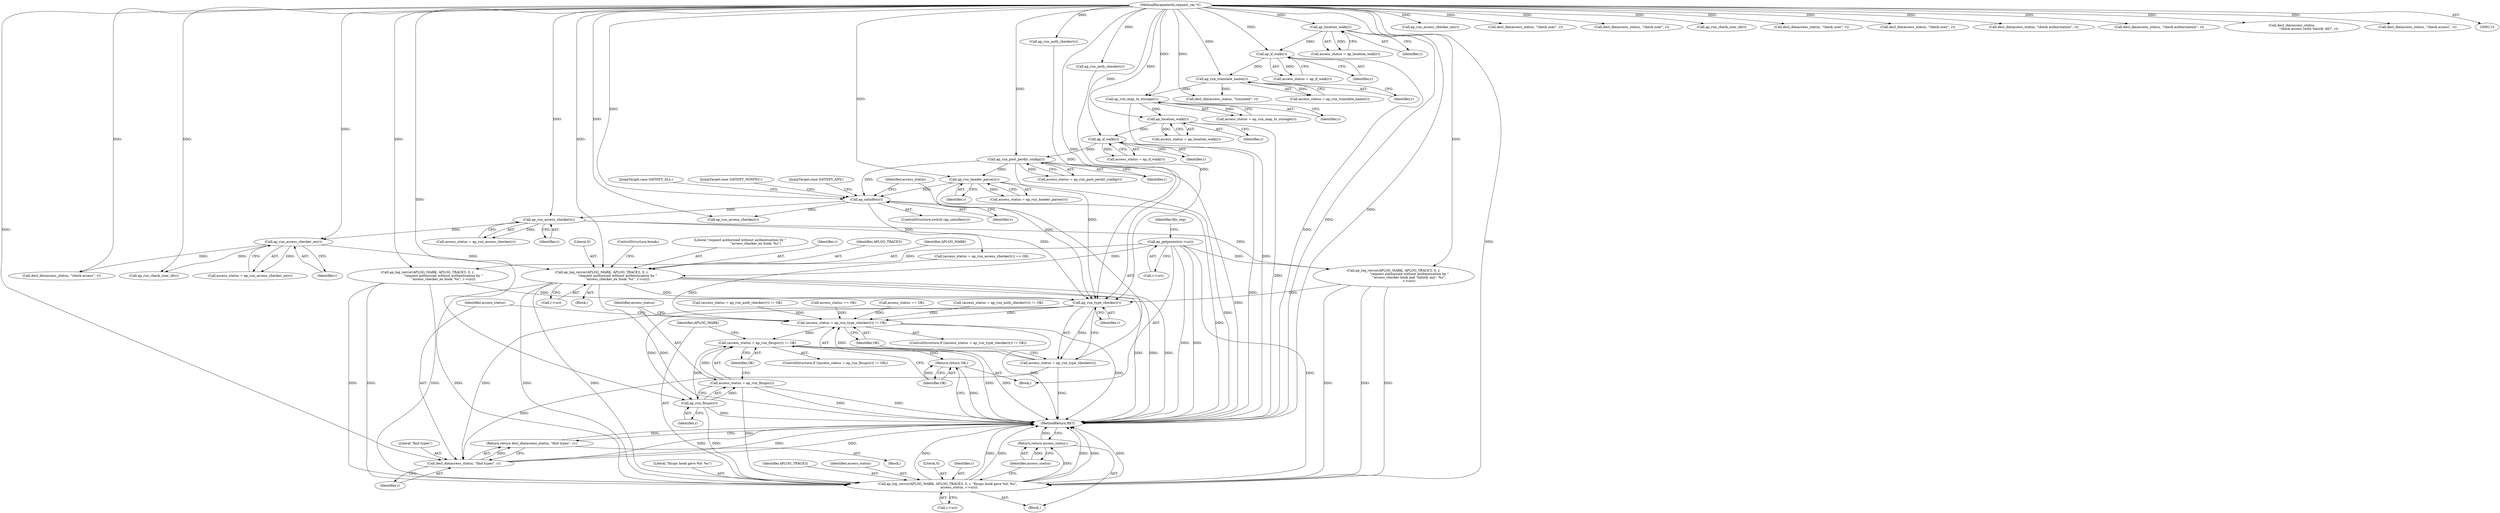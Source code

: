 digraph "1_httpd_cd2b7a26c776b0754fb98426a67804fd48118708@del" {
"1000518" [label="(Call,ap_log_rerror(APLOG_MARK, APLOG_TRACE3, 0, r,\n                              \"request authorized without authentication by \"\n                              \"access_checker_ex hook: %s\", r->uri))"];
"1000511" [label="(Call,ap_run_access_checker_ex(r))"];
"1000495" [label="(Call,ap_run_access_checker(r))"];
"1000399" [label="(Call,ap_satisfies(r))"];
"1000309" [label="(Call,ap_run_post_perdir_config(r))"];
"1000276" [label="(Call,ap_if_walk(r))"];
"1000268" [label="(Call,ap_location_walk(r))"];
"1000260" [label="(Call,ap_run_map_to_storage(r))"];
"1000240" [label="(Call,ap_run_translate_name(r))"];
"1000207" [label="(Call,ap_if_walk(r))"];
"1000199" [label="(Call,ap_location_walk(r))"];
"1000114" [label="(MethodParameterIn,request_rec *r)"];
"1000324" [label="(Call,ap_run_header_parser(r))"];
"1000188" [label="(Call,ap_getparents(r->uri))"];
"1000586" [label="(Call,ap_run_type_checker(r))"];
"1000583" [label="(Call,(access_status = ap_run_type_checker(r)) != OK)"];
"1000596" [label="(Call,(access_status = ap_run_fixups(r)) != OK)"];
"1000615" [label="(Return,return OK;)"];
"1000584" [label="(Call,access_status = ap_run_type_checker(r))"];
"1000591" [label="(Call,decl_die(access_status, \"find types\", r))"];
"1000590" [label="(Return,return decl_die(access_status, \"find types\", r);)"];
"1000599" [label="(Call,ap_run_fixups(r))"];
"1000597" [label="(Call,access_status = ap_run_fixups(r))"];
"1000603" [label="(Call,ap_log_rerror(APLOG_MARK, APLOG_TRACE3, 0, r, \"fixups hook gave %d: %s\",\n                      access_status, r->uri))"];
"1000613" [label="(Return,return access_status;)"];
"1000534" [label="(Call,decl_die(access_status, \"check access\", r))"];
"1000597" [label="(Call,access_status = ap_run_fixups(r))"];
"1000276" [label="(Call,ap_if_walk(r))"];
"1000307" [label="(Call,access_status = ap_run_post_perdir_config(r))"];
"1000419" [label="(Call,ap_run_access_checker_ex(r))"];
"1000477" [label="(Call,(access_status = ap_run_auth_checker(r)) != OK)"];
"1000205" [label="(Call,access_status = ap_if_walk(r))"];
"1000564" [label="(Call,decl_die(access_status, \"check user\", r))"];
"1000572" [label="(Call,ap_run_auth_checker(r))"];
"1000592" [label="(Identifier,access_status)"];
"1000601" [label="(Identifier,OK)"];
"1000260" [label="(Call,ap_run_map_to_storage(r))"];
"1000524" [label="(Call,r->uri)"];
"1000240" [label="(Call,ap_run_translate_name(r))"];
"1000188" [label="(Call,ap_getparents(r->uri))"];
"1000613" [label="(Return,return access_status;)"];
"1000608" [label="(Literal,\"fixups hook gave %d: %s\")"];
"1000496" [label="(Identifier,r)"];
"1000569" [label="(Call,(access_status = ap_run_auth_checker(r)) != OK)"];
"1000244" [label="(Call,decl_die(access_status, \"translate\", r))"];
"1000595" [label="(ControlStructure,if ((access_status = ap_run_fixups(r)) != OK))"];
"1000399" [label="(Call,ap_satisfies(r))"];
"1000588" [label="(Identifier,OK)"];
"1000549" [label="(Call,decl_die(access_status, \"check user\", r))"];
"1000614" [label="(Identifier,access_status)"];
"1000490" [label="(JumpTarget,case SATISFY_ANY:)"];
"1000599" [label="(Call,ap_run_fixups(r))"];
"1000514" [label="(Call,access_status == OK)"];
"1000544" [label="(Call,ap_run_check_user_id(r))"];
"1000603" [label="(Call,ap_log_rerror(APLOG_MARK, APLOG_TRACE3, 0, r, \"fixups hook gave %d: %s\",\n                      access_status, r->uri))"];
"1000208" [label="(Identifier,r)"];
"1000402" [label="(JumpTarget,case SATISFY_ALL:)"];
"1000266" [label="(Call,access_status = ap_location_walk(r))"];
"1000452" [label="(Call,ap_run_check_user_id(r))"];
"1000426" [label="(Call,ap_log_rerror(APLOG_MARK, APLOG_TRACE3, 0, r,\n                              \"request authorized without authentication by \"\n                              \"access_checker_ex hook: %s\", r->uri))"];
"1000581" [label="(ControlStructure,break;)"];
"1000408" [label="(Call,ap_run_access_checker(r))"];
"1000480" [label="(Call,ap_run_auth_checker(r))"];
"1000457" [label="(Call,decl_die(access_status, \"check user\", r))"];
"1000495" [label="(Call,ap_run_access_checker(r))"];
"1000403" [label="(JumpTarget,case SATISFY_NOSPEC:)"];
"1000598" [label="(Identifier,access_status)"];
"1000616" [label="(Identifier,OK)"];
"1000261" [label="(Identifier,r)"];
"1000472" [label="(Call,decl_die(access_status, \"check user\", r))"];
"1000615" [label="(Return,return OK;)"];
"1000485" [label="(Call,decl_die(access_status, \"check authorization\", r))"];
"1000269" [label="(Identifier,r)"];
"1000194" [label="(Identifier,file_req)"];
"1000583" [label="(Call,(access_status = ap_run_type_checker(r)) != OK)"];
"1000493" [label="(Call,access_status = ap_run_access_checker(r))"];
"1000241" [label="(Identifier,r)"];
"1000197" [label="(Call,access_status = ap_location_walk(r))"];
"1000604" [label="(Identifier,APLOG_MARK)"];
"1000605" [label="(Identifier,APLOG_TRACE3)"];
"1000587" [label="(Identifier,r)"];
"1000577" [label="(Call,decl_die(access_status, \"check authorization\", r))"];
"1000585" [label="(Identifier,access_status)"];
"1000238" [label="(Call,access_status = ap_run_translate_name(r))"];
"1000207" [label="(Call,ap_if_walk(r))"];
"1000586" [label="(Call,ap_run_type_checker(r))"];
"1000523" [label="(Literal,\"request authorized without authentication by \"\n                              \"access_checker_ex hook: %s\")"];
"1000589" [label="(Block,)"];
"1000115" [label="(Block,)"];
"1000277" [label="(Identifier,r)"];
"1000268" [label="(Call,ap_location_walk(r))"];
"1000596" [label="(Call,(access_status = ap_run_fixups(r)) != OK)"];
"1000609" [label="(Identifier,access_status)"];
"1000584" [label="(Call,access_status = ap_run_type_checker(r))"];
"1000593" [label="(Literal,\"find types\")"];
"1000114" [label="(MethodParameterIn,request_rec *r)"];
"1000522" [label="(Identifier,r)"];
"1000309" [label="(Call,ap_run_post_perdir_config(r))"];
"1000499" [label="(Call,ap_log_rerror(APLOG_MARK, APLOG_TRACE3, 0, r,\n                              \"request authorized without authentication by \"\n                              \"access_checker hook and 'Satisfy any': %s\",\n                              r->uri))"];
"1000258" [label="(Call,access_status = ap_run_map_to_storage(r))"];
"1000413" [label="(Call,decl_die(access_status,\n                                \"check access (with Satisfy All)\", r))"];
"1000594" [label="(Identifier,r)"];
"1000398" [label="(ControlStructure,switch (ap_satisfies(r)))"];
"1000310" [label="(Identifier,r)"];
"1000324" [label="(Call,ap_run_header_parser(r))"];
"1000617" [label="(MethodReturn,RET)"];
"1000582" [label="(ControlStructure,if ((access_status = ap_run_type_checker(r)) != OK))"];
"1000422" [label="(Call,access_status == OK)"];
"1000606" [label="(Literal,0)"];
"1000610" [label="(Call,r->uri)"];
"1000442" [label="(Call,decl_die(access_status, \"check access\", r))"];
"1000517" [label="(Block,)"];
"1000607" [label="(Identifier,r)"];
"1000325" [label="(Identifier,r)"];
"1000189" [label="(Call,r->uri)"];
"1000274" [label="(Call,access_status = ap_if_walk(r))"];
"1000199" [label="(Call,ap_location_walk(r))"];
"1000322" [label="(Call,access_status = ap_run_header_parser(r))"];
"1000520" [label="(Identifier,APLOG_TRACE3)"];
"1000519" [label="(Identifier,APLOG_MARK)"];
"1000200" [label="(Identifier,r)"];
"1000602" [label="(Block,)"];
"1000591" [label="(Call,decl_die(access_status, \"find types\", r))"];
"1000400" [label="(Identifier,r)"];
"1000512" [label="(Identifier,r)"];
"1000511" [label="(Call,ap_run_access_checker_ex(r))"];
"1000492" [label="(Call,(access_status = ap_run_access_checker(r)) == OK)"];
"1000518" [label="(Call,ap_log_rerror(APLOG_MARK, APLOG_TRACE3, 0, r,\n                              \"request authorized without authentication by \"\n                              \"access_checker_ex hook: %s\", r->uri))"];
"1000509" [label="(Call,access_status = ap_run_access_checker_ex(r))"];
"1000521" [label="(Literal,0)"];
"1000590" [label="(Return,return decl_die(access_status, \"find types\", r);)"];
"1000600" [label="(Identifier,r)"];
"1000518" -> "1000517"  [label="AST: "];
"1000518" -> "1000524"  [label="CFG: "];
"1000519" -> "1000518"  [label="AST: "];
"1000520" -> "1000518"  [label="AST: "];
"1000521" -> "1000518"  [label="AST: "];
"1000522" -> "1000518"  [label="AST: "];
"1000523" -> "1000518"  [label="AST: "];
"1000524" -> "1000518"  [label="AST: "];
"1000581" -> "1000518"  [label="CFG: "];
"1000518" -> "1000617"  [label="DDG: "];
"1000518" -> "1000617"  [label="DDG: "];
"1000518" -> "1000617"  [label="DDG: "];
"1000518" -> "1000617"  [label="DDG: "];
"1000511" -> "1000518"  [label="DDG: "];
"1000114" -> "1000518"  [label="DDG: "];
"1000188" -> "1000518"  [label="DDG: "];
"1000518" -> "1000586"  [label="DDG: "];
"1000518" -> "1000603"  [label="DDG: "];
"1000518" -> "1000603"  [label="DDG: "];
"1000518" -> "1000603"  [label="DDG: "];
"1000511" -> "1000509"  [label="AST: "];
"1000511" -> "1000512"  [label="CFG: "];
"1000512" -> "1000511"  [label="AST: "];
"1000509" -> "1000511"  [label="CFG: "];
"1000511" -> "1000509"  [label="DDG: "];
"1000495" -> "1000511"  [label="DDG: "];
"1000114" -> "1000511"  [label="DDG: "];
"1000511" -> "1000534"  [label="DDG: "];
"1000511" -> "1000544"  [label="DDG: "];
"1000495" -> "1000493"  [label="AST: "];
"1000495" -> "1000496"  [label="CFG: "];
"1000496" -> "1000495"  [label="AST: "];
"1000493" -> "1000495"  [label="CFG: "];
"1000495" -> "1000492"  [label="DDG: "];
"1000495" -> "1000493"  [label="DDG: "];
"1000399" -> "1000495"  [label="DDG: "];
"1000114" -> "1000495"  [label="DDG: "];
"1000495" -> "1000499"  [label="DDG: "];
"1000399" -> "1000398"  [label="AST: "];
"1000399" -> "1000400"  [label="CFG: "];
"1000400" -> "1000399"  [label="AST: "];
"1000402" -> "1000399"  [label="CFG: "];
"1000403" -> "1000399"  [label="CFG: "];
"1000490" -> "1000399"  [label="CFG: "];
"1000585" -> "1000399"  [label="CFG: "];
"1000399" -> "1000617"  [label="DDG: "];
"1000309" -> "1000399"  [label="DDG: "];
"1000324" -> "1000399"  [label="DDG: "];
"1000114" -> "1000399"  [label="DDG: "];
"1000399" -> "1000408"  [label="DDG: "];
"1000399" -> "1000586"  [label="DDG: "];
"1000309" -> "1000307"  [label="AST: "];
"1000309" -> "1000310"  [label="CFG: "];
"1000310" -> "1000309"  [label="AST: "];
"1000307" -> "1000309"  [label="CFG: "];
"1000309" -> "1000617"  [label="DDG: "];
"1000309" -> "1000307"  [label="DDG: "];
"1000276" -> "1000309"  [label="DDG: "];
"1000114" -> "1000309"  [label="DDG: "];
"1000309" -> "1000324"  [label="DDG: "];
"1000309" -> "1000586"  [label="DDG: "];
"1000276" -> "1000274"  [label="AST: "];
"1000276" -> "1000277"  [label="CFG: "];
"1000277" -> "1000276"  [label="AST: "];
"1000274" -> "1000276"  [label="CFG: "];
"1000276" -> "1000617"  [label="DDG: "];
"1000276" -> "1000274"  [label="DDG: "];
"1000268" -> "1000276"  [label="DDG: "];
"1000114" -> "1000276"  [label="DDG: "];
"1000268" -> "1000266"  [label="AST: "];
"1000268" -> "1000269"  [label="CFG: "];
"1000269" -> "1000268"  [label="AST: "];
"1000266" -> "1000268"  [label="CFG: "];
"1000268" -> "1000617"  [label="DDG: "];
"1000268" -> "1000266"  [label="DDG: "];
"1000260" -> "1000268"  [label="DDG: "];
"1000114" -> "1000268"  [label="DDG: "];
"1000260" -> "1000258"  [label="AST: "];
"1000260" -> "1000261"  [label="CFG: "];
"1000261" -> "1000260"  [label="AST: "];
"1000258" -> "1000260"  [label="CFG: "];
"1000260" -> "1000617"  [label="DDG: "];
"1000260" -> "1000258"  [label="DDG: "];
"1000240" -> "1000260"  [label="DDG: "];
"1000114" -> "1000260"  [label="DDG: "];
"1000240" -> "1000238"  [label="AST: "];
"1000240" -> "1000241"  [label="CFG: "];
"1000241" -> "1000240"  [label="AST: "];
"1000238" -> "1000240"  [label="CFG: "];
"1000240" -> "1000238"  [label="DDG: "];
"1000207" -> "1000240"  [label="DDG: "];
"1000114" -> "1000240"  [label="DDG: "];
"1000240" -> "1000244"  [label="DDG: "];
"1000207" -> "1000205"  [label="AST: "];
"1000207" -> "1000208"  [label="CFG: "];
"1000208" -> "1000207"  [label="AST: "];
"1000205" -> "1000207"  [label="CFG: "];
"1000207" -> "1000617"  [label="DDG: "];
"1000207" -> "1000205"  [label="DDG: "];
"1000199" -> "1000207"  [label="DDG: "];
"1000114" -> "1000207"  [label="DDG: "];
"1000199" -> "1000197"  [label="AST: "];
"1000199" -> "1000200"  [label="CFG: "];
"1000200" -> "1000199"  [label="AST: "];
"1000197" -> "1000199"  [label="CFG: "];
"1000199" -> "1000617"  [label="DDG: "];
"1000199" -> "1000197"  [label="DDG: "];
"1000114" -> "1000199"  [label="DDG: "];
"1000114" -> "1000113"  [label="AST: "];
"1000114" -> "1000617"  [label="DDG: "];
"1000114" -> "1000244"  [label="DDG: "];
"1000114" -> "1000324"  [label="DDG: "];
"1000114" -> "1000408"  [label="DDG: "];
"1000114" -> "1000413"  [label="DDG: "];
"1000114" -> "1000419"  [label="DDG: "];
"1000114" -> "1000426"  [label="DDG: "];
"1000114" -> "1000442"  [label="DDG: "];
"1000114" -> "1000452"  [label="DDG: "];
"1000114" -> "1000457"  [label="DDG: "];
"1000114" -> "1000472"  [label="DDG: "];
"1000114" -> "1000480"  [label="DDG: "];
"1000114" -> "1000485"  [label="DDG: "];
"1000114" -> "1000499"  [label="DDG: "];
"1000114" -> "1000534"  [label="DDG: "];
"1000114" -> "1000544"  [label="DDG: "];
"1000114" -> "1000549"  [label="DDG: "];
"1000114" -> "1000564"  [label="DDG: "];
"1000114" -> "1000572"  [label="DDG: "];
"1000114" -> "1000577"  [label="DDG: "];
"1000114" -> "1000586"  [label="DDG: "];
"1000114" -> "1000591"  [label="DDG: "];
"1000114" -> "1000599"  [label="DDG: "];
"1000114" -> "1000603"  [label="DDG: "];
"1000324" -> "1000322"  [label="AST: "];
"1000324" -> "1000325"  [label="CFG: "];
"1000325" -> "1000324"  [label="AST: "];
"1000322" -> "1000324"  [label="CFG: "];
"1000324" -> "1000617"  [label="DDG: "];
"1000324" -> "1000322"  [label="DDG: "];
"1000324" -> "1000586"  [label="DDG: "];
"1000188" -> "1000115"  [label="AST: "];
"1000188" -> "1000189"  [label="CFG: "];
"1000189" -> "1000188"  [label="AST: "];
"1000194" -> "1000188"  [label="CFG: "];
"1000188" -> "1000617"  [label="DDG: "];
"1000188" -> "1000617"  [label="DDG: "];
"1000188" -> "1000426"  [label="DDG: "];
"1000188" -> "1000499"  [label="DDG: "];
"1000188" -> "1000603"  [label="DDG: "];
"1000586" -> "1000584"  [label="AST: "];
"1000586" -> "1000587"  [label="CFG: "];
"1000587" -> "1000586"  [label="AST: "];
"1000584" -> "1000586"  [label="CFG: "];
"1000586" -> "1000583"  [label="DDG: "];
"1000586" -> "1000584"  [label="DDG: "];
"1000499" -> "1000586"  [label="DDG: "];
"1000480" -> "1000586"  [label="DDG: "];
"1000426" -> "1000586"  [label="DDG: "];
"1000572" -> "1000586"  [label="DDG: "];
"1000586" -> "1000591"  [label="DDG: "];
"1000586" -> "1000599"  [label="DDG: "];
"1000583" -> "1000582"  [label="AST: "];
"1000583" -> "1000588"  [label="CFG: "];
"1000584" -> "1000583"  [label="AST: "];
"1000588" -> "1000583"  [label="AST: "];
"1000592" -> "1000583"  [label="CFG: "];
"1000598" -> "1000583"  [label="CFG: "];
"1000583" -> "1000617"  [label="DDG: "];
"1000583" -> "1000617"  [label="DDG: "];
"1000584" -> "1000583"  [label="DDG: "];
"1000492" -> "1000583"  [label="DDG: "];
"1000514" -> "1000583"  [label="DDG: "];
"1000569" -> "1000583"  [label="DDG: "];
"1000422" -> "1000583"  [label="DDG: "];
"1000477" -> "1000583"  [label="DDG: "];
"1000583" -> "1000596"  [label="DDG: "];
"1000596" -> "1000595"  [label="AST: "];
"1000596" -> "1000601"  [label="CFG: "];
"1000597" -> "1000596"  [label="AST: "];
"1000601" -> "1000596"  [label="AST: "];
"1000604" -> "1000596"  [label="CFG: "];
"1000616" -> "1000596"  [label="CFG: "];
"1000596" -> "1000617"  [label="DDG: "];
"1000596" -> "1000617"  [label="DDG: "];
"1000597" -> "1000596"  [label="DDG: "];
"1000599" -> "1000596"  [label="DDG: "];
"1000596" -> "1000615"  [label="DDG: "];
"1000615" -> "1000115"  [label="AST: "];
"1000615" -> "1000616"  [label="CFG: "];
"1000616" -> "1000615"  [label="AST: "];
"1000617" -> "1000615"  [label="CFG: "];
"1000615" -> "1000617"  [label="DDG: "];
"1000616" -> "1000615"  [label="DDG: "];
"1000585" -> "1000584"  [label="AST: "];
"1000588" -> "1000584"  [label="CFG: "];
"1000584" -> "1000617"  [label="DDG: "];
"1000584" -> "1000591"  [label="DDG: "];
"1000591" -> "1000590"  [label="AST: "];
"1000591" -> "1000594"  [label="CFG: "];
"1000592" -> "1000591"  [label="AST: "];
"1000593" -> "1000591"  [label="AST: "];
"1000594" -> "1000591"  [label="AST: "];
"1000590" -> "1000591"  [label="CFG: "];
"1000591" -> "1000617"  [label="DDG: "];
"1000591" -> "1000617"  [label="DDG: "];
"1000591" -> "1000617"  [label="DDG: "];
"1000591" -> "1000590"  [label="DDG: "];
"1000590" -> "1000589"  [label="AST: "];
"1000617" -> "1000590"  [label="CFG: "];
"1000590" -> "1000617"  [label="DDG: "];
"1000599" -> "1000597"  [label="AST: "];
"1000599" -> "1000600"  [label="CFG: "];
"1000600" -> "1000599"  [label="AST: "];
"1000597" -> "1000599"  [label="CFG: "];
"1000599" -> "1000617"  [label="DDG: "];
"1000599" -> "1000597"  [label="DDG: "];
"1000599" -> "1000603"  [label="DDG: "];
"1000598" -> "1000597"  [label="AST: "];
"1000601" -> "1000597"  [label="CFG: "];
"1000597" -> "1000617"  [label="DDG: "];
"1000597" -> "1000617"  [label="DDG: "];
"1000597" -> "1000603"  [label="DDG: "];
"1000603" -> "1000602"  [label="AST: "];
"1000603" -> "1000610"  [label="CFG: "];
"1000604" -> "1000603"  [label="AST: "];
"1000605" -> "1000603"  [label="AST: "];
"1000606" -> "1000603"  [label="AST: "];
"1000607" -> "1000603"  [label="AST: "];
"1000608" -> "1000603"  [label="AST: "];
"1000609" -> "1000603"  [label="AST: "];
"1000610" -> "1000603"  [label="AST: "];
"1000614" -> "1000603"  [label="CFG: "];
"1000603" -> "1000617"  [label="DDG: "];
"1000603" -> "1000617"  [label="DDG: "];
"1000603" -> "1000617"  [label="DDG: "];
"1000603" -> "1000617"  [label="DDG: "];
"1000603" -> "1000617"  [label="DDG: "];
"1000603" -> "1000617"  [label="DDG: "];
"1000426" -> "1000603"  [label="DDG: "];
"1000426" -> "1000603"  [label="DDG: "];
"1000426" -> "1000603"  [label="DDG: "];
"1000499" -> "1000603"  [label="DDG: "];
"1000499" -> "1000603"  [label="DDG: "];
"1000499" -> "1000603"  [label="DDG: "];
"1000603" -> "1000613"  [label="DDG: "];
"1000613" -> "1000602"  [label="AST: "];
"1000613" -> "1000614"  [label="CFG: "];
"1000614" -> "1000613"  [label="AST: "];
"1000617" -> "1000613"  [label="CFG: "];
"1000613" -> "1000617"  [label="DDG: "];
"1000614" -> "1000613"  [label="DDG: "];
}
